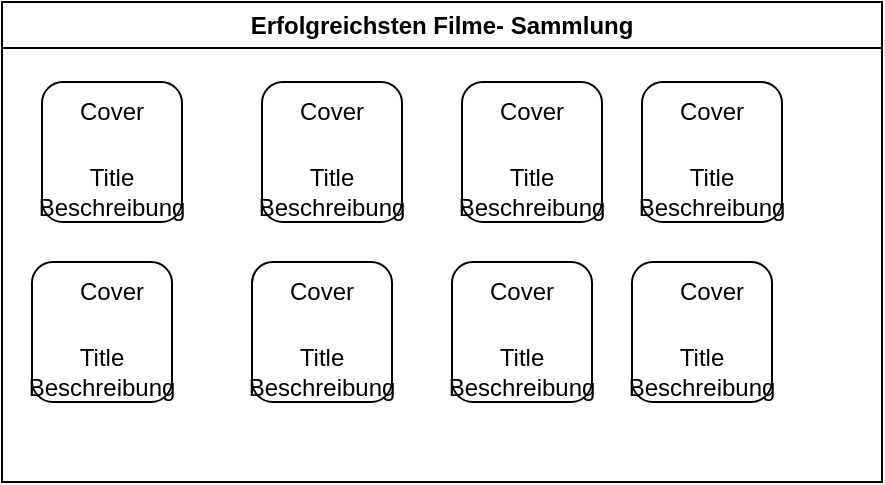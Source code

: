 <mxfile version="27.0.9">
  <diagram name="Page-1" id="_zzzihhYevEhl6vFrGmA">
    <mxGraphModel dx="1017" dy="506" grid="1" gridSize="10" guides="1" tooltips="1" connect="1" arrows="1" fold="1" page="1" pageScale="1" pageWidth="850" pageHeight="1100" math="0" shadow="0">
      <root>
        <mxCell id="0" />
        <mxCell id="1" parent="0" />
        <mxCell id="a1__KzKPftsD1nq5aoVm-2" value="Erfolgreichsten Filme- Sammlung" style="swimlane;whiteSpace=wrap;html=1;" parent="1" vertex="1">
          <mxGeometry x="130" y="80" width="440" height="240" as="geometry" />
        </mxCell>
        <mxCell id="a1__KzKPftsD1nq5aoVm-5" value="" style="rounded=1;whiteSpace=wrap;html=1;" parent="a1__KzKPftsD1nq5aoVm-2" vertex="1">
          <mxGeometry x="20" y="40" width="70" height="70" as="geometry" />
        </mxCell>
        <mxCell id="a1__KzKPftsD1nq5aoVm-4" value="Title&lt;div&gt;Beschreibung&lt;/div&gt;" style="text;html=1;align=center;verticalAlign=middle;whiteSpace=wrap;rounded=0;" parent="a1__KzKPftsD1nq5aoVm-2" vertex="1">
          <mxGeometry x="25" y="80" width="60" height="30" as="geometry" />
        </mxCell>
        <mxCell id="a1__KzKPftsD1nq5aoVm-6" value="" style="rounded=1;whiteSpace=wrap;html=1;" parent="a1__KzKPftsD1nq5aoVm-2" vertex="1">
          <mxGeometry x="130" y="40" width="70" height="70" as="geometry" />
        </mxCell>
        <mxCell id="a1__KzKPftsD1nq5aoVm-7" value="Title&lt;div&gt;Beschreibung&lt;/div&gt;" style="text;html=1;align=center;verticalAlign=middle;whiteSpace=wrap;rounded=0;" parent="a1__KzKPftsD1nq5aoVm-2" vertex="1">
          <mxGeometry x="135" y="80" width="60" height="30" as="geometry" />
        </mxCell>
        <mxCell id="a1__KzKPftsD1nq5aoVm-8" value="" style="rounded=1;whiteSpace=wrap;html=1;" parent="a1__KzKPftsD1nq5aoVm-2" vertex="1">
          <mxGeometry x="230" y="40" width="70" height="70" as="geometry" />
        </mxCell>
        <mxCell id="a1__KzKPftsD1nq5aoVm-9" value="Title&lt;div&gt;Beschreibung&lt;/div&gt;" style="text;html=1;align=center;verticalAlign=middle;whiteSpace=wrap;rounded=0;" parent="a1__KzKPftsD1nq5aoVm-2" vertex="1">
          <mxGeometry x="235" y="80" width="60" height="30" as="geometry" />
        </mxCell>
        <mxCell id="a1__KzKPftsD1nq5aoVm-10" value="" style="rounded=1;whiteSpace=wrap;html=1;" parent="a1__KzKPftsD1nq5aoVm-2" vertex="1">
          <mxGeometry x="320" y="40" width="70" height="70" as="geometry" />
        </mxCell>
        <mxCell id="a1__KzKPftsD1nq5aoVm-11" value="Title&lt;div&gt;Beschreibung&lt;/div&gt;" style="text;html=1;align=center;verticalAlign=middle;whiteSpace=wrap;rounded=0;" parent="a1__KzKPftsD1nq5aoVm-2" vertex="1">
          <mxGeometry x="325" y="80" width="60" height="30" as="geometry" />
        </mxCell>
        <mxCell id="a1__KzKPftsD1nq5aoVm-14" value="" style="rounded=1;whiteSpace=wrap;html=1;" parent="a1__KzKPftsD1nq5aoVm-2" vertex="1">
          <mxGeometry x="15" y="130" width="70" height="70" as="geometry" />
        </mxCell>
        <mxCell id="a1__KzKPftsD1nq5aoVm-15" value="Title&lt;div&gt;Beschreibung&lt;/div&gt;" style="text;html=1;align=center;verticalAlign=middle;whiteSpace=wrap;rounded=0;" parent="a1__KzKPftsD1nq5aoVm-2" vertex="1">
          <mxGeometry x="20" y="170" width="60" height="30" as="geometry" />
        </mxCell>
        <mxCell id="a1__KzKPftsD1nq5aoVm-16" value="" style="rounded=1;whiteSpace=wrap;html=1;" parent="a1__KzKPftsD1nq5aoVm-2" vertex="1">
          <mxGeometry x="125" y="130" width="70" height="70" as="geometry" />
        </mxCell>
        <mxCell id="a1__KzKPftsD1nq5aoVm-17" value="Title&lt;div&gt;Beschreibung&lt;/div&gt;" style="text;html=1;align=center;verticalAlign=middle;whiteSpace=wrap;rounded=0;" parent="a1__KzKPftsD1nq5aoVm-2" vertex="1">
          <mxGeometry x="130" y="170" width="60" height="30" as="geometry" />
        </mxCell>
        <mxCell id="a1__KzKPftsD1nq5aoVm-18" value="" style="rounded=1;whiteSpace=wrap;html=1;" parent="a1__KzKPftsD1nq5aoVm-2" vertex="1">
          <mxGeometry x="225" y="130" width="70" height="70" as="geometry" />
        </mxCell>
        <mxCell id="a1__KzKPftsD1nq5aoVm-19" value="Title&lt;div&gt;Beschreibung&lt;/div&gt;" style="text;html=1;align=center;verticalAlign=middle;whiteSpace=wrap;rounded=0;" parent="a1__KzKPftsD1nq5aoVm-2" vertex="1">
          <mxGeometry x="230" y="170" width="60" height="30" as="geometry" />
        </mxCell>
        <mxCell id="a1__KzKPftsD1nq5aoVm-20" value="" style="rounded=1;whiteSpace=wrap;html=1;" parent="a1__KzKPftsD1nq5aoVm-2" vertex="1">
          <mxGeometry x="315" y="130" width="70" height="70" as="geometry" />
        </mxCell>
        <mxCell id="a1__KzKPftsD1nq5aoVm-21" value="Title&lt;div&gt;Beschreibung&lt;/div&gt;" style="text;html=1;align=center;verticalAlign=middle;whiteSpace=wrap;rounded=0;" parent="a1__KzKPftsD1nq5aoVm-2" vertex="1">
          <mxGeometry x="320" y="170" width="60" height="30" as="geometry" />
        </mxCell>
        <mxCell id="MGeYcxidXWFjb2yCIETl-1" value="Cover" style="text;html=1;align=center;verticalAlign=middle;whiteSpace=wrap;rounded=0;" vertex="1" parent="a1__KzKPftsD1nq5aoVm-2">
          <mxGeometry x="25" y="40" width="60" height="30" as="geometry" />
        </mxCell>
        <mxCell id="MGeYcxidXWFjb2yCIETl-2" value="Cover" style="text;html=1;align=center;verticalAlign=middle;whiteSpace=wrap;rounded=0;" vertex="1" parent="a1__KzKPftsD1nq5aoVm-2">
          <mxGeometry x="135" y="40" width="60" height="30" as="geometry" />
        </mxCell>
        <mxCell id="MGeYcxidXWFjb2yCIETl-3" value="Cover" style="text;html=1;align=center;verticalAlign=middle;whiteSpace=wrap;rounded=0;" vertex="1" parent="a1__KzKPftsD1nq5aoVm-2">
          <mxGeometry x="235" y="40" width="60" height="30" as="geometry" />
        </mxCell>
        <mxCell id="MGeYcxidXWFjb2yCIETl-4" value="Cover" style="text;html=1;align=center;verticalAlign=middle;whiteSpace=wrap;rounded=0;" vertex="1" parent="a1__KzKPftsD1nq5aoVm-2">
          <mxGeometry x="325" y="40" width="60" height="30" as="geometry" />
        </mxCell>
        <mxCell id="MGeYcxidXWFjb2yCIETl-5" value="Cover" style="text;html=1;align=center;verticalAlign=middle;whiteSpace=wrap;rounded=0;" vertex="1" parent="a1__KzKPftsD1nq5aoVm-2">
          <mxGeometry x="25" y="130" width="60" height="30" as="geometry" />
        </mxCell>
        <mxCell id="MGeYcxidXWFjb2yCIETl-6" value="Cover" style="text;html=1;align=center;verticalAlign=middle;whiteSpace=wrap;rounded=0;" vertex="1" parent="a1__KzKPftsD1nq5aoVm-2">
          <mxGeometry x="130" y="130" width="60" height="30" as="geometry" />
        </mxCell>
        <mxCell id="MGeYcxidXWFjb2yCIETl-7" value="Cover" style="text;html=1;align=center;verticalAlign=middle;whiteSpace=wrap;rounded=0;" vertex="1" parent="a1__KzKPftsD1nq5aoVm-2">
          <mxGeometry x="230" y="130" width="60" height="30" as="geometry" />
        </mxCell>
        <mxCell id="MGeYcxidXWFjb2yCIETl-8" value="Cover" style="text;html=1;align=center;verticalAlign=middle;whiteSpace=wrap;rounded=0;" vertex="1" parent="a1__KzKPftsD1nq5aoVm-2">
          <mxGeometry x="325" y="130" width="60" height="30" as="geometry" />
        </mxCell>
      </root>
    </mxGraphModel>
  </diagram>
</mxfile>
